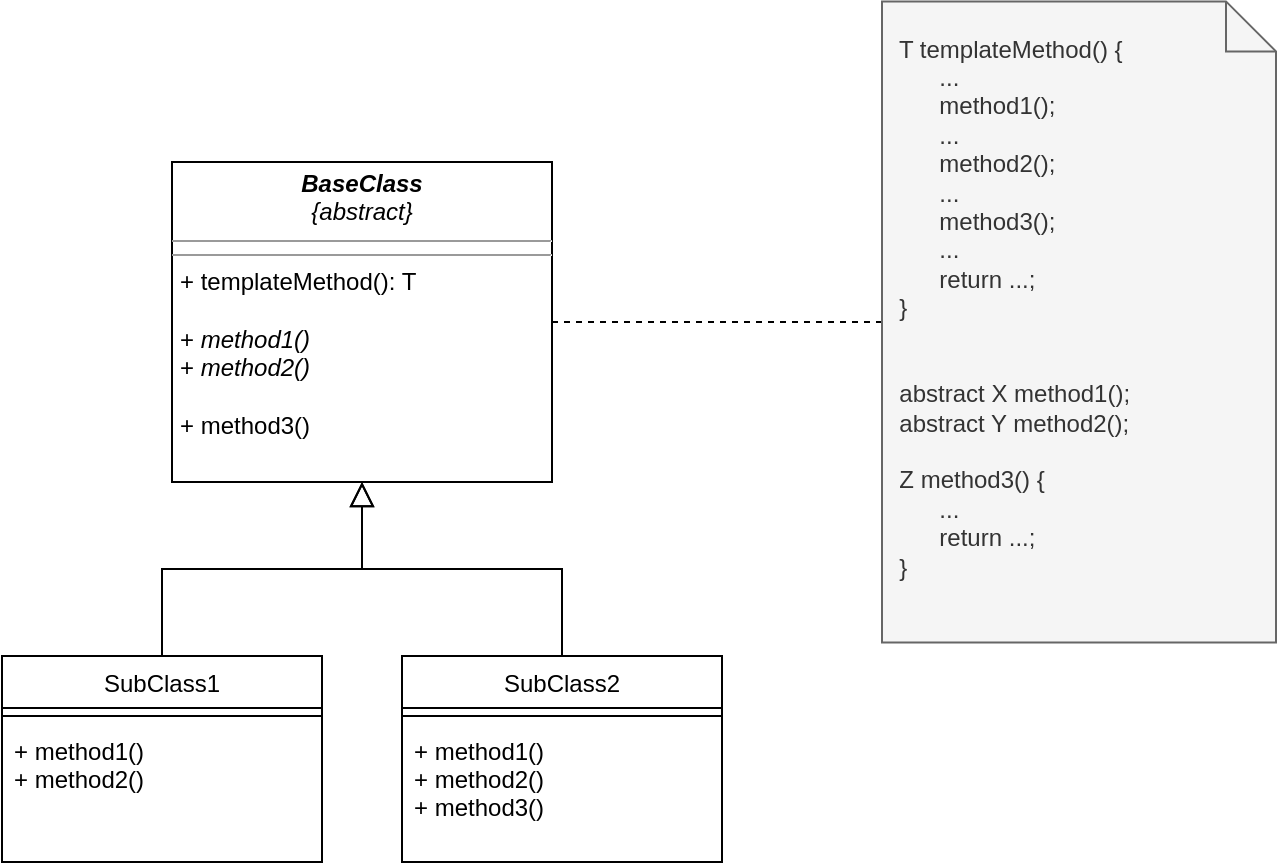 <mxfile version="18.0.3" type="device"><diagram id="C5RBs43oDa-KdzZeNtuy" name="Page-1"><mxGraphModel dx="1078" dy="674" grid="1" gridSize="10" guides="1" tooltips="1" connect="1" arrows="1" fold="1" page="1" pageScale="1" pageWidth="827" pageHeight="1169" math="0" shadow="0"><root><mxCell id="WIyWlLk6GJQsqaUBKTNV-0"/><mxCell id="WIyWlLk6GJQsqaUBKTNV-1" parent="WIyWlLk6GJQsqaUBKTNV-0"/><mxCell id="zkfFHV4jXpPFQw0GAbJ--6" value="SubClass1" style="swimlane;fontStyle=0;align=center;verticalAlign=top;childLayout=stackLayout;horizontal=1;startSize=26;horizontalStack=0;resizeParent=1;resizeLast=0;collapsible=1;marginBottom=0;rounded=0;shadow=0;strokeWidth=1;" parent="WIyWlLk6GJQsqaUBKTNV-1" vertex="1"><mxGeometry x="120" y="337" width="160" height="103" as="geometry"><mxRectangle x="130" y="380" width="160" height="26" as="alternateBounds"/></mxGeometry></mxCell><mxCell id="zkfFHV4jXpPFQw0GAbJ--9" value="" style="line;html=1;strokeWidth=1;align=left;verticalAlign=middle;spacingTop=-1;spacingLeft=3;spacingRight=3;rotatable=0;labelPosition=right;points=[];portConstraint=eastwest;" parent="zkfFHV4jXpPFQw0GAbJ--6" vertex="1"><mxGeometry y="26" width="160" height="8" as="geometry"/></mxCell><mxCell id="zkfFHV4jXpPFQw0GAbJ--11" value="+ method1()&#xA;+ method2()" style="text;align=left;verticalAlign=top;spacingLeft=4;spacingRight=4;overflow=hidden;rotatable=0;points=[[0,0.5],[1,0.5]];portConstraint=eastwest;" parent="zkfFHV4jXpPFQw0GAbJ--6" vertex="1"><mxGeometry y="34" width="160" height="56" as="geometry"/></mxCell><mxCell id="zkfFHV4jXpPFQw0GAbJ--12" value="" style="endArrow=block;endSize=10;endFill=0;shadow=0;strokeWidth=1;rounded=0;edgeStyle=elbowEdgeStyle;elbow=vertical;entryX=0.5;entryY=1;entryDx=0;entryDy=0;" parent="WIyWlLk6GJQsqaUBKTNV-1" source="zkfFHV4jXpPFQw0GAbJ--6" target="l4aZV3EAFsTrWqS9y8mR-1" edge="1"><mxGeometry width="160" relative="1" as="geometry"><mxPoint x="200" y="203" as="sourcePoint"/><mxPoint x="300" y="258" as="targetPoint"/></mxGeometry></mxCell><mxCell id="zkfFHV4jXpPFQw0GAbJ--16" value="" style="endArrow=block;endSize=10;endFill=0;shadow=0;strokeWidth=1;rounded=0;edgeStyle=elbowEdgeStyle;elbow=vertical;entryX=0.5;entryY=1;entryDx=0;entryDy=0;exitX=0.5;exitY=0;exitDx=0;exitDy=0;" parent="WIyWlLk6GJQsqaUBKTNV-1" source="l4aZV3EAFsTrWqS9y8mR-3" target="l4aZV3EAFsTrWqS9y8mR-1" edge="1"><mxGeometry width="160" relative="1" as="geometry"><mxPoint x="410" y="360" as="sourcePoint"/><mxPoint x="300" y="258" as="targetPoint"/></mxGeometry></mxCell><mxCell id="l4aZV3EAFsTrWqS9y8mR-1" value="&lt;p style=&quot;margin:0px;margin-top:4px;text-align:center;&quot;&gt;&lt;i&gt;&lt;b&gt;BaseClass&lt;/b&gt;&lt;br&gt;{abstract}&lt;b&gt;&lt;br&gt;&lt;/b&gt;&lt;/i&gt;&lt;/p&gt;&lt;hr size=&quot;1&quot;&gt;&lt;hr size=&quot;1&quot;&gt;&lt;p style=&quot;margin:0px;margin-left:4px;&quot;&gt;+ templateMethod(): T&lt;br&gt;&lt;/p&gt;&lt;p style=&quot;margin:0px;margin-left:4px;&quot;&gt;&lt;br&gt;&lt;/p&gt;&lt;p style=&quot;margin:0px;margin-left:4px;&quot;&gt;+ &lt;i&gt;method1()&lt;/i&gt;&lt;/p&gt;&lt;p style=&quot;margin:0px;margin-left:4px;&quot;&gt;+ &lt;i&gt;method2()&lt;/i&gt;&lt;/p&gt;&lt;p style=&quot;margin:0px;margin-left:4px;&quot;&gt;&lt;br&gt;&lt;/p&gt;&lt;p style=&quot;margin:0px;margin-left:4px;&quot;&gt;+ method3()&lt;/p&gt;&lt;p style=&quot;margin:0px;margin-left:4px;&quot;&gt;&lt;i&gt;&lt;br&gt;&lt;/i&gt;&lt;/p&gt;" style="verticalAlign=top;align=left;overflow=fill;fontSize=12;fontFamily=Helvetica;html=1;" parent="WIyWlLk6GJQsqaUBKTNV-1" vertex="1"><mxGeometry x="205" y="90" width="190" height="160" as="geometry"/></mxCell><mxCell id="l4aZV3EAFsTrWqS9y8mR-3" value="SubClass2" style="swimlane;fontStyle=0;align=center;verticalAlign=top;childLayout=stackLayout;horizontal=1;startSize=26;horizontalStack=0;resizeParent=1;resizeLast=0;collapsible=1;marginBottom=0;rounded=0;shadow=0;strokeWidth=1;" parent="WIyWlLk6GJQsqaUBKTNV-1" vertex="1"><mxGeometry x="320" y="337" width="160" height="103" as="geometry"><mxRectangle x="130" y="380" width="160" height="26" as="alternateBounds"/></mxGeometry></mxCell><mxCell id="l4aZV3EAFsTrWqS9y8mR-4" value="" style="line;html=1;strokeWidth=1;align=left;verticalAlign=middle;spacingTop=-1;spacingLeft=3;spacingRight=3;rotatable=0;labelPosition=right;points=[];portConstraint=eastwest;" parent="l4aZV3EAFsTrWqS9y8mR-3" vertex="1"><mxGeometry y="26" width="160" height="8" as="geometry"/></mxCell><mxCell id="l4aZV3EAFsTrWqS9y8mR-5" value="+ method1()&#xA;+ method2()&#xA;+ method3()&#xA;" style="text;align=left;verticalAlign=top;spacingLeft=4;spacingRight=4;overflow=hidden;rotatable=0;points=[[0,0.5],[1,0.5]];portConstraint=eastwest;" parent="l4aZV3EAFsTrWqS9y8mR-3" vertex="1"><mxGeometry y="34" width="160" height="56" as="geometry"/></mxCell><mxCell id="l4aZV3EAFsTrWqS9y8mR-7" style="edgeStyle=orthogonalEdgeStyle;rounded=0;orthogonalLoop=1;jettySize=auto;html=1;entryX=1;entryY=0.5;entryDx=0;entryDy=0;endArrow=none;endFill=0;dashed=1;" parent="WIyWlLk6GJQsqaUBKTNV-1" source="l4aZV3EAFsTrWqS9y8mR-6" target="l4aZV3EAFsTrWqS9y8mR-1" edge="1"><mxGeometry relative="1" as="geometry"><mxPoint x="390" y="170" as="targetPoint"/></mxGeometry></mxCell><mxCell id="l4aZV3EAFsTrWqS9y8mR-6" value="&lt;div&gt;&amp;nbsp; T templateMethod() {&lt;/div&gt;&lt;div&gt;&amp;nbsp;&amp;nbsp;&amp;nbsp;&amp;nbsp;&amp;nbsp;&amp;nbsp;&amp;nbsp; ...&lt;/div&gt;&lt;div&gt;&amp;nbsp;&amp;nbsp;&amp;nbsp;&amp;nbsp;&amp;nbsp;&amp;nbsp;&amp;nbsp; method1();&lt;/div&gt;&lt;div&gt;&amp;nbsp;&amp;nbsp;&amp;nbsp;&amp;nbsp;&amp;nbsp;&amp;nbsp;&amp;nbsp; ...&lt;/div&gt;&lt;div&gt;&amp;nbsp;&amp;nbsp;&amp;nbsp;&amp;nbsp;&amp;nbsp;&amp;nbsp;&amp;nbsp; method2();&lt;/div&gt;&lt;div&gt;&amp;nbsp;&amp;nbsp;&amp;nbsp;&amp;nbsp;&amp;nbsp;&amp;nbsp;&amp;nbsp; ...&lt;/div&gt;&lt;div&gt;&amp;nbsp;&amp;nbsp;&amp;nbsp;&amp;nbsp;&amp;nbsp;&amp;nbsp;&amp;nbsp; method3();&lt;/div&gt;&lt;div&gt;&amp;nbsp;&amp;nbsp;&amp;nbsp;&amp;nbsp;&amp;nbsp;&amp;nbsp;&amp;nbsp; ...&lt;br&gt;&lt;/div&gt;&lt;div&gt;&amp;nbsp;&amp;nbsp;&amp;nbsp;&amp;nbsp;&amp;nbsp;&amp;nbsp;&amp;nbsp; return ...;&lt;br&gt;&lt;/div&gt;&lt;div&gt;&amp;nbsp; }&lt;/div&gt;&lt;div&gt;&lt;br&gt;&lt;/div&gt;&lt;div&gt;&lt;br&gt;&lt;/div&gt;&lt;div&gt;&amp;nbsp; abstract X method1();&lt;/div&gt;&lt;div&gt;&amp;nbsp; abstract Y method2();&lt;/div&gt;&lt;div&gt;&lt;br&gt;&lt;/div&gt;&lt;div&gt;&amp;nbsp; Z method3() {&lt;/div&gt;&lt;div&gt;&lt;div&gt;&amp;nbsp;&amp;nbsp;&amp;nbsp;&amp;nbsp;&amp;nbsp;&amp;nbsp;&amp;nbsp; ...&lt;br&gt;&lt;/div&gt;&lt;div&gt;&amp;nbsp;&amp;nbsp;&amp;nbsp;&amp;nbsp;&amp;nbsp;&amp;nbsp;&amp;nbsp; return ...;&lt;br&gt;&lt;/div&gt;&lt;div&gt;&amp;nbsp; }&lt;/div&gt;&lt;div&gt;&lt;br&gt;&lt;/div&gt;&lt;/div&gt;" style="shape=note2;boundedLbl=1;whiteSpace=wrap;html=1;size=25;verticalAlign=middle;align=left;fillColor=#f5f5f5;fontColor=#333333;strokeColor=#666666;labelPosition=center;verticalLabelPosition=middle;" parent="WIyWlLk6GJQsqaUBKTNV-1" vertex="1"><mxGeometry x="560" y="9.69" width="197" height="320.62" as="geometry"/></mxCell></root></mxGraphModel></diagram></mxfile>
